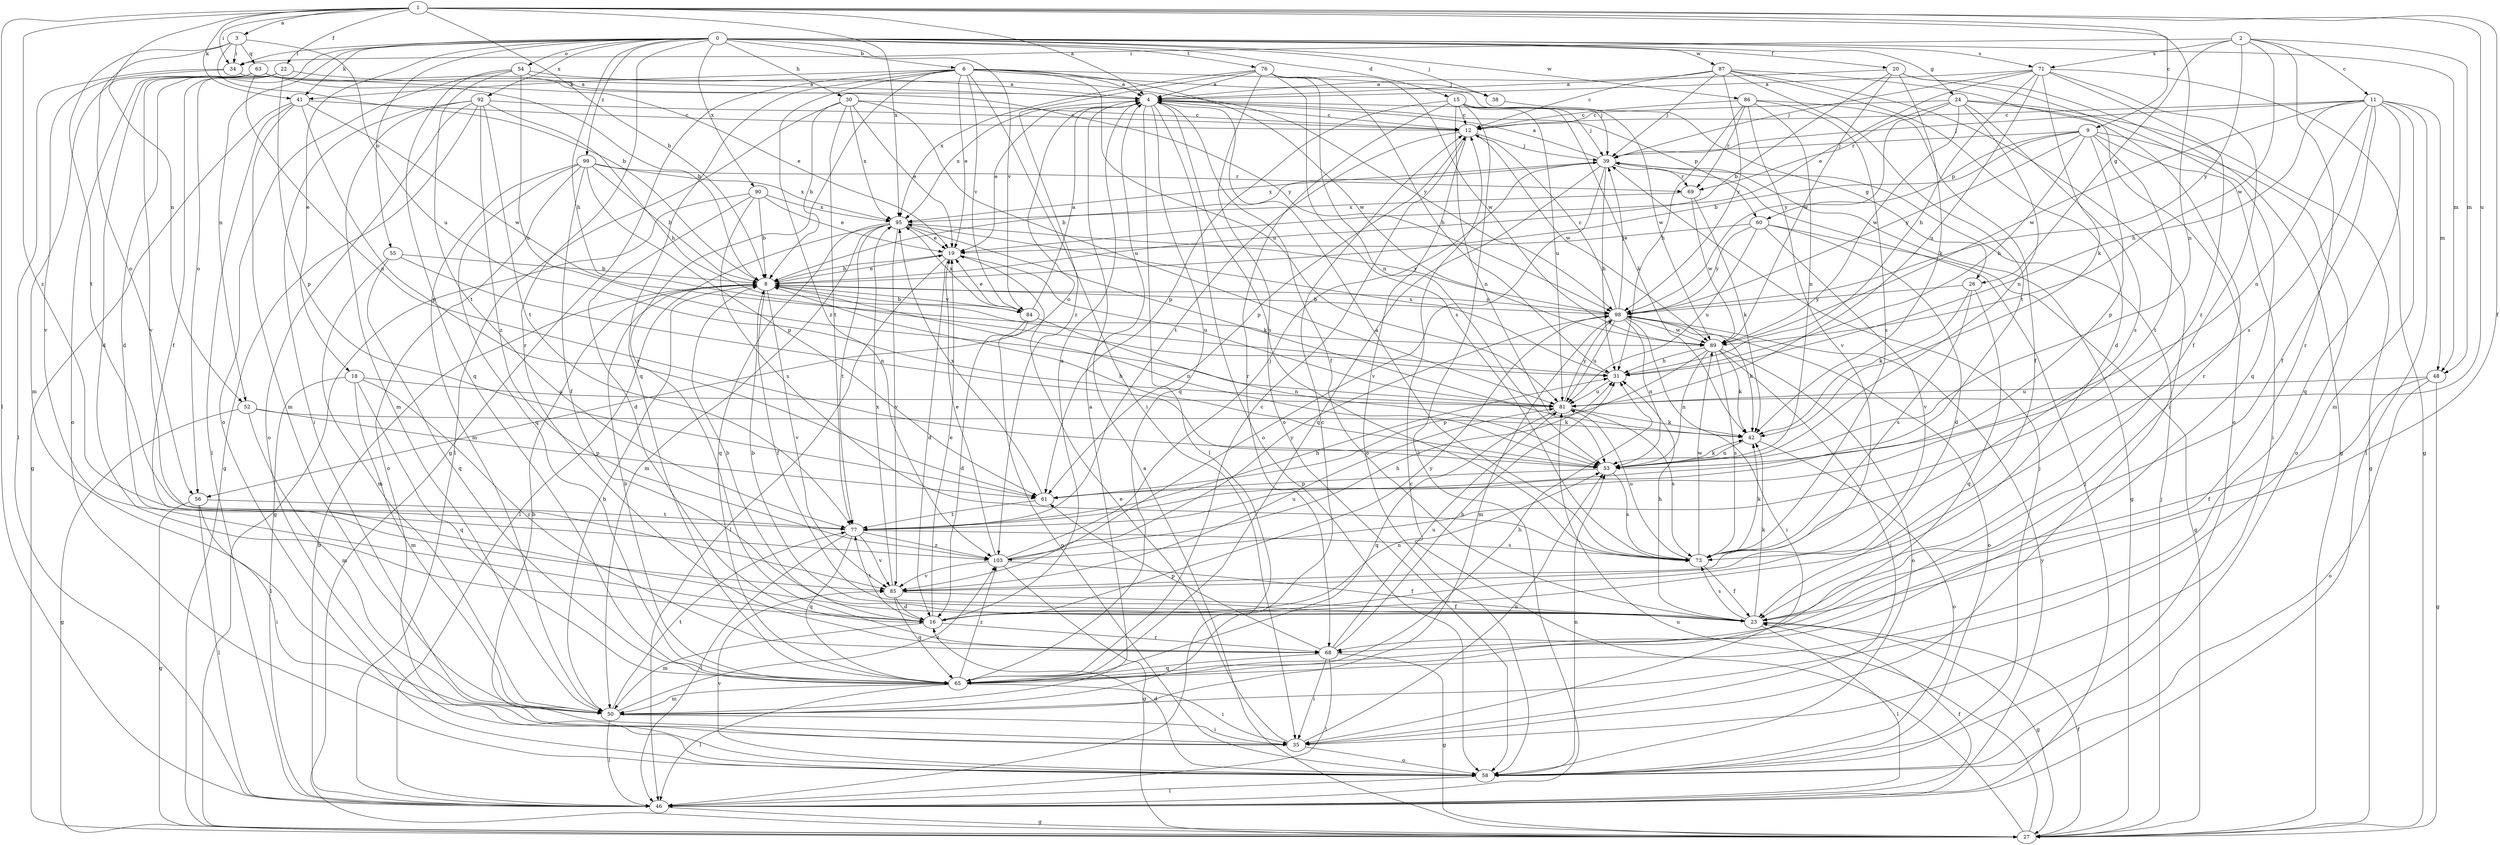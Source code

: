 strict digraph  {
0;
1;
2;
3;
4;
6;
8;
9;
11;
12;
15;
16;
18;
19;
20;
22;
23;
24;
26;
27;
30;
31;
34;
35;
38;
39;
41;
42;
46;
48;
50;
52;
53;
54;
55;
56;
58;
60;
61;
63;
65;
68;
69;
71;
73;
76;
77;
81;
84;
85;
86;
87;
89;
90;
92;
95;
98;
99;
103;
0 -> 6  [label=b];
0 -> 15  [label=d];
0 -> 18  [label=e];
0 -> 20  [label=f];
0 -> 24  [label=g];
0 -> 30  [label=h];
0 -> 31  [label=h];
0 -> 34  [label=i];
0 -> 38  [label=j];
0 -> 41  [label=k];
0 -> 48  [label=m];
0 -> 52  [label=n];
0 -> 54  [label=o];
0 -> 55  [label=o];
0 -> 56  [label=o];
0 -> 68  [label=r];
0 -> 71  [label=s];
0 -> 76  [label=t];
0 -> 84  [label=v];
0 -> 86  [label=w];
0 -> 87  [label=w];
0 -> 90  [label=x];
0 -> 92  [label=x];
0 -> 99  [label=z];
1 -> 3  [label=a];
1 -> 4  [label=a];
1 -> 8  [label=b];
1 -> 9  [label=c];
1 -> 22  [label=f];
1 -> 23  [label=f];
1 -> 34  [label=i];
1 -> 41  [label=k];
1 -> 46  [label=l];
1 -> 52  [label=n];
1 -> 53  [label=n];
1 -> 81  [label=u];
1 -> 95  [label=x];
1 -> 103  [label=z];
2 -> 11  [label=c];
2 -> 26  [label=g];
2 -> 34  [label=i];
2 -> 48  [label=m];
2 -> 68  [label=r];
2 -> 71  [label=s];
2 -> 89  [label=w];
2 -> 98  [label=y];
3 -> 8  [label=b];
3 -> 34  [label=i];
3 -> 56  [label=o];
3 -> 63  [label=q];
3 -> 77  [label=t];
3 -> 81  [label=u];
4 -> 12  [label=c];
4 -> 19  [label=e];
4 -> 23  [label=f];
4 -> 26  [label=g];
4 -> 46  [label=l];
4 -> 56  [label=o];
4 -> 58  [label=o];
4 -> 60  [label=p];
4 -> 65  [label=q];
4 -> 73  [label=s];
4 -> 95  [label=x];
6 -> 4  [label=a];
6 -> 19  [label=e];
6 -> 27  [label=g];
6 -> 35  [label=i];
6 -> 38  [label=j];
6 -> 39  [label=j];
6 -> 41  [label=k];
6 -> 65  [label=q];
6 -> 68  [label=r];
6 -> 81  [label=u];
6 -> 84  [label=v];
6 -> 89  [label=w];
6 -> 103  [label=z];
8 -> 19  [label=e];
8 -> 23  [label=f];
8 -> 53  [label=n];
8 -> 84  [label=v];
8 -> 85  [label=v];
8 -> 98  [label=y];
9 -> 8  [label=b];
9 -> 31  [label=h];
9 -> 35  [label=i];
9 -> 39  [label=j];
9 -> 58  [label=o];
9 -> 60  [label=p];
9 -> 61  [label=p];
9 -> 77  [label=t];
9 -> 98  [label=y];
11 -> 12  [label=c];
11 -> 23  [label=f];
11 -> 31  [label=h];
11 -> 39  [label=j];
11 -> 46  [label=l];
11 -> 48  [label=m];
11 -> 50  [label=m];
11 -> 53  [label=n];
11 -> 65  [label=q];
11 -> 73  [label=s];
11 -> 89  [label=w];
12 -> 39  [label=j];
12 -> 58  [label=o];
12 -> 61  [label=p];
12 -> 77  [label=t];
12 -> 89  [label=w];
15 -> 12  [label=c];
15 -> 39  [label=j];
15 -> 42  [label=k];
15 -> 46  [label=l];
15 -> 53  [label=n];
15 -> 61  [label=p];
15 -> 68  [label=r];
15 -> 81  [label=u];
16 -> 4  [label=a];
16 -> 8  [label=b];
16 -> 19  [label=e];
16 -> 50  [label=m];
16 -> 53  [label=n];
16 -> 68  [label=r];
16 -> 77  [label=t];
16 -> 98  [label=y];
18 -> 46  [label=l];
18 -> 50  [label=m];
18 -> 65  [label=q];
18 -> 68  [label=r];
18 -> 81  [label=u];
19 -> 8  [label=b];
19 -> 16  [label=d];
19 -> 46  [label=l];
19 -> 81  [label=u];
20 -> 4  [label=a];
20 -> 8  [label=b];
20 -> 27  [label=g];
20 -> 42  [label=k];
20 -> 65  [label=q];
20 -> 89  [label=w];
22 -> 4  [label=a];
22 -> 16  [label=d];
22 -> 23  [label=f];
22 -> 61  [label=p];
22 -> 85  [label=v];
23 -> 8  [label=b];
23 -> 27  [label=g];
23 -> 31  [label=h];
23 -> 42  [label=k];
23 -> 46  [label=l];
23 -> 73  [label=s];
24 -> 12  [label=c];
24 -> 27  [label=g];
24 -> 53  [label=n];
24 -> 68  [label=r];
24 -> 69  [label=r];
24 -> 73  [label=s];
24 -> 89  [label=w];
24 -> 98  [label=y];
26 -> 42  [label=k];
26 -> 65  [label=q];
26 -> 73  [label=s];
26 -> 98  [label=y];
27 -> 4  [label=a];
27 -> 12  [label=c];
27 -> 23  [label=f];
27 -> 39  [label=j];
27 -> 81  [label=u];
30 -> 8  [label=b];
30 -> 12  [label=c];
30 -> 19  [label=e];
30 -> 46  [label=l];
30 -> 77  [label=t];
30 -> 81  [label=u];
30 -> 95  [label=x];
31 -> 81  [label=u];
31 -> 95  [label=x];
34 -> 19  [label=e];
34 -> 46  [label=l];
34 -> 85  [label=v];
35 -> 8  [label=b];
35 -> 19  [label=e];
35 -> 53  [label=n];
35 -> 58  [label=o];
38 -> 89  [label=w];
39 -> 4  [label=a];
39 -> 8  [label=b];
39 -> 27  [label=g];
39 -> 31  [label=h];
39 -> 65  [label=q];
39 -> 69  [label=r];
39 -> 85  [label=v];
39 -> 95  [label=x];
41 -> 12  [label=c];
41 -> 27  [label=g];
41 -> 46  [label=l];
41 -> 50  [label=m];
41 -> 61  [label=p];
41 -> 89  [label=w];
42 -> 53  [label=n];
42 -> 58  [label=o];
46 -> 8  [label=b];
46 -> 23  [label=f];
46 -> 27  [label=g];
46 -> 39  [label=j];
46 -> 98  [label=y];
48 -> 23  [label=f];
48 -> 27  [label=g];
48 -> 58  [label=o];
48 -> 81  [label=u];
50 -> 4  [label=a];
50 -> 8  [label=b];
50 -> 12  [label=c];
50 -> 35  [label=i];
50 -> 46  [label=l];
50 -> 77  [label=t];
50 -> 103  [label=z];
52 -> 27  [label=g];
52 -> 42  [label=k];
52 -> 50  [label=m];
52 -> 61  [label=p];
53 -> 8  [label=b];
53 -> 42  [label=k];
53 -> 61  [label=p];
53 -> 73  [label=s];
54 -> 4  [label=a];
54 -> 58  [label=o];
54 -> 65  [label=q];
54 -> 77  [label=t];
54 -> 81  [label=u];
54 -> 98  [label=y];
55 -> 8  [label=b];
55 -> 50  [label=m];
55 -> 53  [label=n];
55 -> 65  [label=q];
56 -> 27  [label=g];
56 -> 35  [label=i];
56 -> 46  [label=l];
56 -> 77  [label=t];
58 -> 16  [label=d];
58 -> 39  [label=j];
58 -> 46  [label=l];
58 -> 53  [label=n];
58 -> 85  [label=v];
60 -> 16  [label=d];
60 -> 19  [label=e];
60 -> 27  [label=g];
60 -> 81  [label=u];
60 -> 85  [label=v];
60 -> 98  [label=y];
61 -> 77  [label=t];
61 -> 95  [label=x];
63 -> 4  [label=a];
63 -> 8  [label=b];
63 -> 16  [label=d];
63 -> 50  [label=m];
63 -> 53  [label=n];
63 -> 58  [label=o];
63 -> 98  [label=y];
65 -> 8  [label=b];
65 -> 12  [label=c];
65 -> 31  [label=h];
65 -> 35  [label=i];
65 -> 46  [label=l];
65 -> 50  [label=m];
65 -> 103  [label=z];
68 -> 27  [label=g];
68 -> 31  [label=h];
68 -> 35  [label=i];
68 -> 46  [label=l];
68 -> 61  [label=p];
68 -> 65  [label=q];
68 -> 81  [label=u];
69 -> 42  [label=k];
69 -> 89  [label=w];
69 -> 95  [label=x];
71 -> 4  [label=a];
71 -> 19  [label=e];
71 -> 23  [label=f];
71 -> 27  [label=g];
71 -> 31  [label=h];
71 -> 39  [label=j];
71 -> 42  [label=k];
71 -> 81  [label=u];
71 -> 103  [label=z];
73 -> 4  [label=a];
73 -> 23  [label=f];
73 -> 42  [label=k];
73 -> 81  [label=u];
73 -> 89  [label=w];
76 -> 4  [label=a];
76 -> 31  [label=h];
76 -> 53  [label=n];
76 -> 58  [label=o];
76 -> 73  [label=s];
76 -> 89  [label=w];
76 -> 95  [label=x];
76 -> 103  [label=z];
77 -> 31  [label=h];
77 -> 46  [label=l];
77 -> 65  [label=q];
77 -> 73  [label=s];
77 -> 85  [label=v];
77 -> 103  [label=z];
81 -> 42  [label=k];
81 -> 65  [label=q];
81 -> 73  [label=s];
81 -> 98  [label=y];
84 -> 4  [label=a];
84 -> 8  [label=b];
84 -> 16  [label=d];
84 -> 19  [label=e];
84 -> 53  [label=n];
84 -> 58  [label=o];
84 -> 95  [label=x];
85 -> 16  [label=d];
85 -> 23  [label=f];
85 -> 65  [label=q];
85 -> 81  [label=u];
85 -> 95  [label=x];
86 -> 12  [label=c];
86 -> 23  [label=f];
86 -> 31  [label=h];
86 -> 53  [label=n];
86 -> 69  [label=r];
86 -> 73  [label=s];
86 -> 85  [label=v];
87 -> 4  [label=a];
87 -> 12  [label=c];
87 -> 16  [label=d];
87 -> 35  [label=i];
87 -> 39  [label=j];
87 -> 58  [label=o];
87 -> 77  [label=t];
87 -> 98  [label=y];
89 -> 31  [label=h];
89 -> 35  [label=i];
89 -> 42  [label=k];
89 -> 53  [label=n];
89 -> 58  [label=o];
89 -> 61  [label=p];
89 -> 73  [label=s];
90 -> 8  [label=b];
90 -> 16  [label=d];
90 -> 19  [label=e];
90 -> 27  [label=g];
90 -> 73  [label=s];
90 -> 95  [label=x];
92 -> 12  [label=c];
92 -> 27  [label=g];
92 -> 31  [label=h];
92 -> 35  [label=i];
92 -> 50  [label=m];
92 -> 58  [label=o];
92 -> 77  [label=t];
92 -> 103  [label=z];
95 -> 19  [label=e];
95 -> 42  [label=k];
95 -> 46  [label=l];
95 -> 50  [label=m];
95 -> 65  [label=q];
95 -> 77  [label=t];
95 -> 85  [label=v];
95 -> 98  [label=y];
98 -> 8  [label=b];
98 -> 12  [label=c];
98 -> 35  [label=i];
98 -> 39  [label=j];
98 -> 42  [label=k];
98 -> 50  [label=m];
98 -> 53  [label=n];
98 -> 58  [label=o];
98 -> 81  [label=u];
98 -> 89  [label=w];
99 -> 8  [label=b];
99 -> 23  [label=f];
99 -> 50  [label=m];
99 -> 58  [label=o];
99 -> 61  [label=p];
99 -> 65  [label=q];
99 -> 69  [label=r];
99 -> 95  [label=x];
103 -> 19  [label=e];
103 -> 23  [label=f];
103 -> 27  [label=g];
103 -> 31  [label=h];
103 -> 39  [label=j];
103 -> 85  [label=v];
103 -> 98  [label=y];
}
